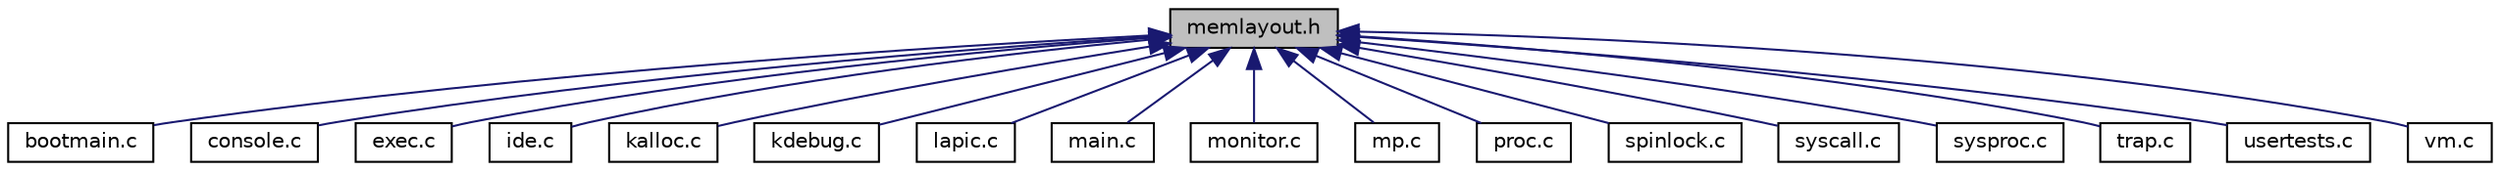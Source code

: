 digraph "memlayout.h"
{
  edge [fontname="Helvetica",fontsize="10",labelfontname="Helvetica",labelfontsize="10"];
  node [fontname="Helvetica",fontsize="10",shape=record];
  Node1 [label="memlayout.h",height=0.2,width=0.4,color="black", fillcolor="grey75", style="filled", fontcolor="black"];
  Node1 -> Node2 [dir="back",color="midnightblue",fontsize="10",style="solid",fontname="Helvetica"];
  Node2 [label="bootmain.c",height=0.2,width=0.4,color="black", fillcolor="white", style="filled",URL="$bootmain_8c.html"];
  Node1 -> Node3 [dir="back",color="midnightblue",fontsize="10",style="solid",fontname="Helvetica"];
  Node3 [label="console.c",height=0.2,width=0.4,color="black", fillcolor="white", style="filled",URL="$console_8c.html"];
  Node1 -> Node4 [dir="back",color="midnightblue",fontsize="10",style="solid",fontname="Helvetica"];
  Node4 [label="exec.c",height=0.2,width=0.4,color="black", fillcolor="white", style="filled",URL="$exec_8c.html"];
  Node1 -> Node5 [dir="back",color="midnightblue",fontsize="10",style="solid",fontname="Helvetica"];
  Node5 [label="ide.c",height=0.2,width=0.4,color="black", fillcolor="white", style="filled",URL="$ide_8c.html"];
  Node1 -> Node6 [dir="back",color="midnightblue",fontsize="10",style="solid",fontname="Helvetica"];
  Node6 [label="kalloc.c",height=0.2,width=0.4,color="black", fillcolor="white", style="filled",URL="$kalloc_8c.html"];
  Node1 -> Node7 [dir="back",color="midnightblue",fontsize="10",style="solid",fontname="Helvetica"];
  Node7 [label="kdebug.c",height=0.2,width=0.4,color="black", fillcolor="white", style="filled",URL="$kdebug_8c.html"];
  Node1 -> Node8 [dir="back",color="midnightblue",fontsize="10",style="solid",fontname="Helvetica"];
  Node8 [label="lapic.c",height=0.2,width=0.4,color="black", fillcolor="white", style="filled",URL="$lapic_8c.html"];
  Node1 -> Node9 [dir="back",color="midnightblue",fontsize="10",style="solid",fontname="Helvetica"];
  Node9 [label="main.c",height=0.2,width=0.4,color="black", fillcolor="white", style="filled",URL="$main_8c.html"];
  Node1 -> Node10 [dir="back",color="midnightblue",fontsize="10",style="solid",fontname="Helvetica"];
  Node10 [label="monitor.c",height=0.2,width=0.4,color="black", fillcolor="white", style="filled",URL="$monitor_8c.html"];
  Node1 -> Node11 [dir="back",color="midnightblue",fontsize="10",style="solid",fontname="Helvetica"];
  Node11 [label="mp.c",height=0.2,width=0.4,color="black", fillcolor="white", style="filled",URL="$mp_8c.html"];
  Node1 -> Node12 [dir="back",color="midnightblue",fontsize="10",style="solid",fontname="Helvetica"];
  Node12 [label="proc.c",height=0.2,width=0.4,color="black", fillcolor="white", style="filled",URL="$proc_8c.html"];
  Node1 -> Node13 [dir="back",color="midnightblue",fontsize="10",style="solid",fontname="Helvetica"];
  Node13 [label="spinlock.c",height=0.2,width=0.4,color="black", fillcolor="white", style="filled",URL="$spinlock_8c.html"];
  Node1 -> Node14 [dir="back",color="midnightblue",fontsize="10",style="solid",fontname="Helvetica"];
  Node14 [label="syscall.c",height=0.2,width=0.4,color="black", fillcolor="white", style="filled",URL="$syscall_8c.html"];
  Node1 -> Node15 [dir="back",color="midnightblue",fontsize="10",style="solid",fontname="Helvetica"];
  Node15 [label="sysproc.c",height=0.2,width=0.4,color="black", fillcolor="white", style="filled",URL="$sysproc_8c.html"];
  Node1 -> Node16 [dir="back",color="midnightblue",fontsize="10",style="solid",fontname="Helvetica"];
  Node16 [label="trap.c",height=0.2,width=0.4,color="black", fillcolor="white", style="filled",URL="$trap_8c.html"];
  Node1 -> Node17 [dir="back",color="midnightblue",fontsize="10",style="solid",fontname="Helvetica"];
  Node17 [label="usertests.c",height=0.2,width=0.4,color="black", fillcolor="white", style="filled",URL="$usertests_8c.html"];
  Node1 -> Node18 [dir="back",color="midnightblue",fontsize="10",style="solid",fontname="Helvetica"];
  Node18 [label="vm.c",height=0.2,width=0.4,color="black", fillcolor="white", style="filled",URL="$vm_8c.html"];
}

